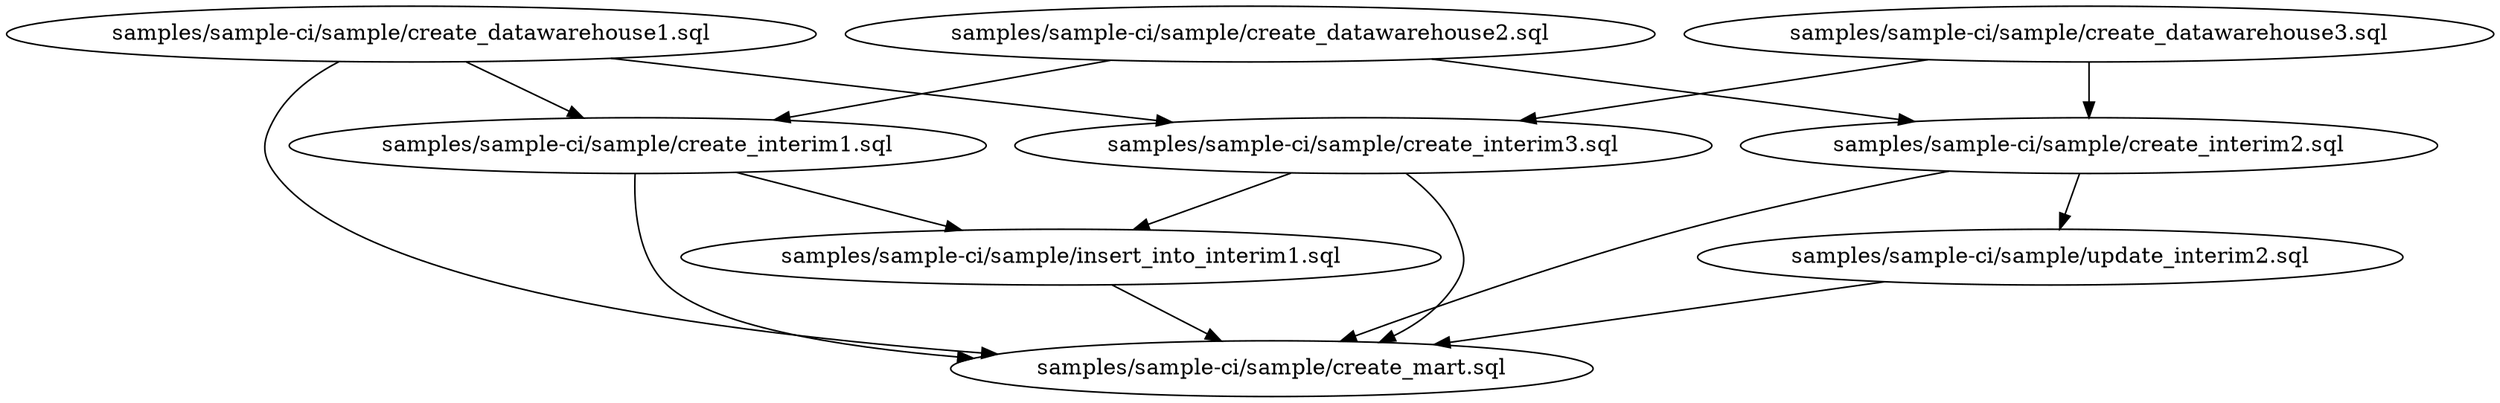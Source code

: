 digraph G {
0 [label="samples/sample-ci/sample/create_datawarehouse1.sql", shape="", type=query];
1 [label="samples/sample-ci/sample/create_datawarehouse2.sql", shape="", type=query];
2 [label="samples/sample-ci/sample/create_datawarehouse3.sql", shape="", type=query];
3 [label="samples/sample-ci/sample/create_interim1.sql", shape="", type=query];
4 [label="samples/sample-ci/sample/create_interim2.sql", shape="", type=query];
5 [label="samples/sample-ci/sample/create_interim3.sql", shape="", type=query];
6 [label="samples/sample-ci/sample/create_mart.sql", shape="", type=query];
7 [label="samples/sample-ci/sample/insert_into_interim1.sql", shape="", type=query];
8 [label="samples/sample-ci/sample/update_interim2.sql", shape="", type=query];
0->3 ;
0->5 ;
0->6 ;
1->3 ;
1->4 ;
2->4 ;
2->5 ;
3->7 ;
3->6 ;
4->8 ;
4->6 ;
5->6 ;
5->7 ;
7->6 ;
8->6 ;
}
